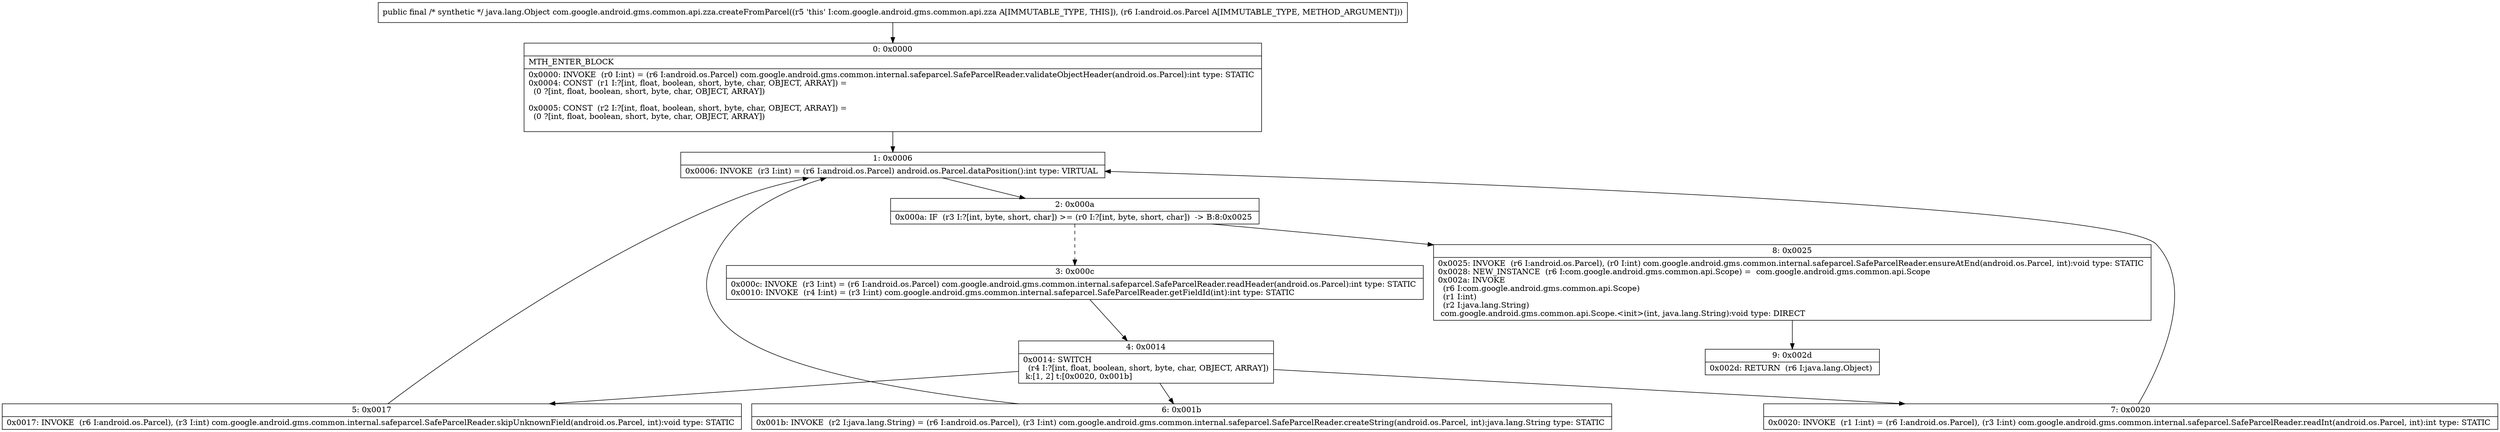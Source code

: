 digraph "CFG forcom.google.android.gms.common.api.zza.createFromParcel(Landroid\/os\/Parcel;)Ljava\/lang\/Object;" {
Node_0 [shape=record,label="{0\:\ 0x0000|MTH_ENTER_BLOCK\l|0x0000: INVOKE  (r0 I:int) = (r6 I:android.os.Parcel) com.google.android.gms.common.internal.safeparcel.SafeParcelReader.validateObjectHeader(android.os.Parcel):int type: STATIC \l0x0004: CONST  (r1 I:?[int, float, boolean, short, byte, char, OBJECT, ARRAY]) = \l  (0 ?[int, float, boolean, short, byte, char, OBJECT, ARRAY])\l \l0x0005: CONST  (r2 I:?[int, float, boolean, short, byte, char, OBJECT, ARRAY]) = \l  (0 ?[int, float, boolean, short, byte, char, OBJECT, ARRAY])\l \l}"];
Node_1 [shape=record,label="{1\:\ 0x0006|0x0006: INVOKE  (r3 I:int) = (r6 I:android.os.Parcel) android.os.Parcel.dataPosition():int type: VIRTUAL \l}"];
Node_2 [shape=record,label="{2\:\ 0x000a|0x000a: IF  (r3 I:?[int, byte, short, char]) \>= (r0 I:?[int, byte, short, char])  \-\> B:8:0x0025 \l}"];
Node_3 [shape=record,label="{3\:\ 0x000c|0x000c: INVOKE  (r3 I:int) = (r6 I:android.os.Parcel) com.google.android.gms.common.internal.safeparcel.SafeParcelReader.readHeader(android.os.Parcel):int type: STATIC \l0x0010: INVOKE  (r4 I:int) = (r3 I:int) com.google.android.gms.common.internal.safeparcel.SafeParcelReader.getFieldId(int):int type: STATIC \l}"];
Node_4 [shape=record,label="{4\:\ 0x0014|0x0014: SWITCH  \l  (r4 I:?[int, float, boolean, short, byte, char, OBJECT, ARRAY])\l k:[1, 2] t:[0x0020, 0x001b] \l}"];
Node_5 [shape=record,label="{5\:\ 0x0017|0x0017: INVOKE  (r6 I:android.os.Parcel), (r3 I:int) com.google.android.gms.common.internal.safeparcel.SafeParcelReader.skipUnknownField(android.os.Parcel, int):void type: STATIC \l}"];
Node_6 [shape=record,label="{6\:\ 0x001b|0x001b: INVOKE  (r2 I:java.lang.String) = (r6 I:android.os.Parcel), (r3 I:int) com.google.android.gms.common.internal.safeparcel.SafeParcelReader.createString(android.os.Parcel, int):java.lang.String type: STATIC \l}"];
Node_7 [shape=record,label="{7\:\ 0x0020|0x0020: INVOKE  (r1 I:int) = (r6 I:android.os.Parcel), (r3 I:int) com.google.android.gms.common.internal.safeparcel.SafeParcelReader.readInt(android.os.Parcel, int):int type: STATIC \l}"];
Node_8 [shape=record,label="{8\:\ 0x0025|0x0025: INVOKE  (r6 I:android.os.Parcel), (r0 I:int) com.google.android.gms.common.internal.safeparcel.SafeParcelReader.ensureAtEnd(android.os.Parcel, int):void type: STATIC \l0x0028: NEW_INSTANCE  (r6 I:com.google.android.gms.common.api.Scope) =  com.google.android.gms.common.api.Scope \l0x002a: INVOKE  \l  (r6 I:com.google.android.gms.common.api.Scope)\l  (r1 I:int)\l  (r2 I:java.lang.String)\l com.google.android.gms.common.api.Scope.\<init\>(int, java.lang.String):void type: DIRECT \l}"];
Node_9 [shape=record,label="{9\:\ 0x002d|0x002d: RETURN  (r6 I:java.lang.Object) \l}"];
MethodNode[shape=record,label="{public final \/* synthetic *\/ java.lang.Object com.google.android.gms.common.api.zza.createFromParcel((r5 'this' I:com.google.android.gms.common.api.zza A[IMMUTABLE_TYPE, THIS]), (r6 I:android.os.Parcel A[IMMUTABLE_TYPE, METHOD_ARGUMENT])) }"];
MethodNode -> Node_0;
Node_0 -> Node_1;
Node_1 -> Node_2;
Node_2 -> Node_3[style=dashed];
Node_2 -> Node_8;
Node_3 -> Node_4;
Node_4 -> Node_5;
Node_4 -> Node_6;
Node_4 -> Node_7;
Node_5 -> Node_1;
Node_6 -> Node_1;
Node_7 -> Node_1;
Node_8 -> Node_9;
}

